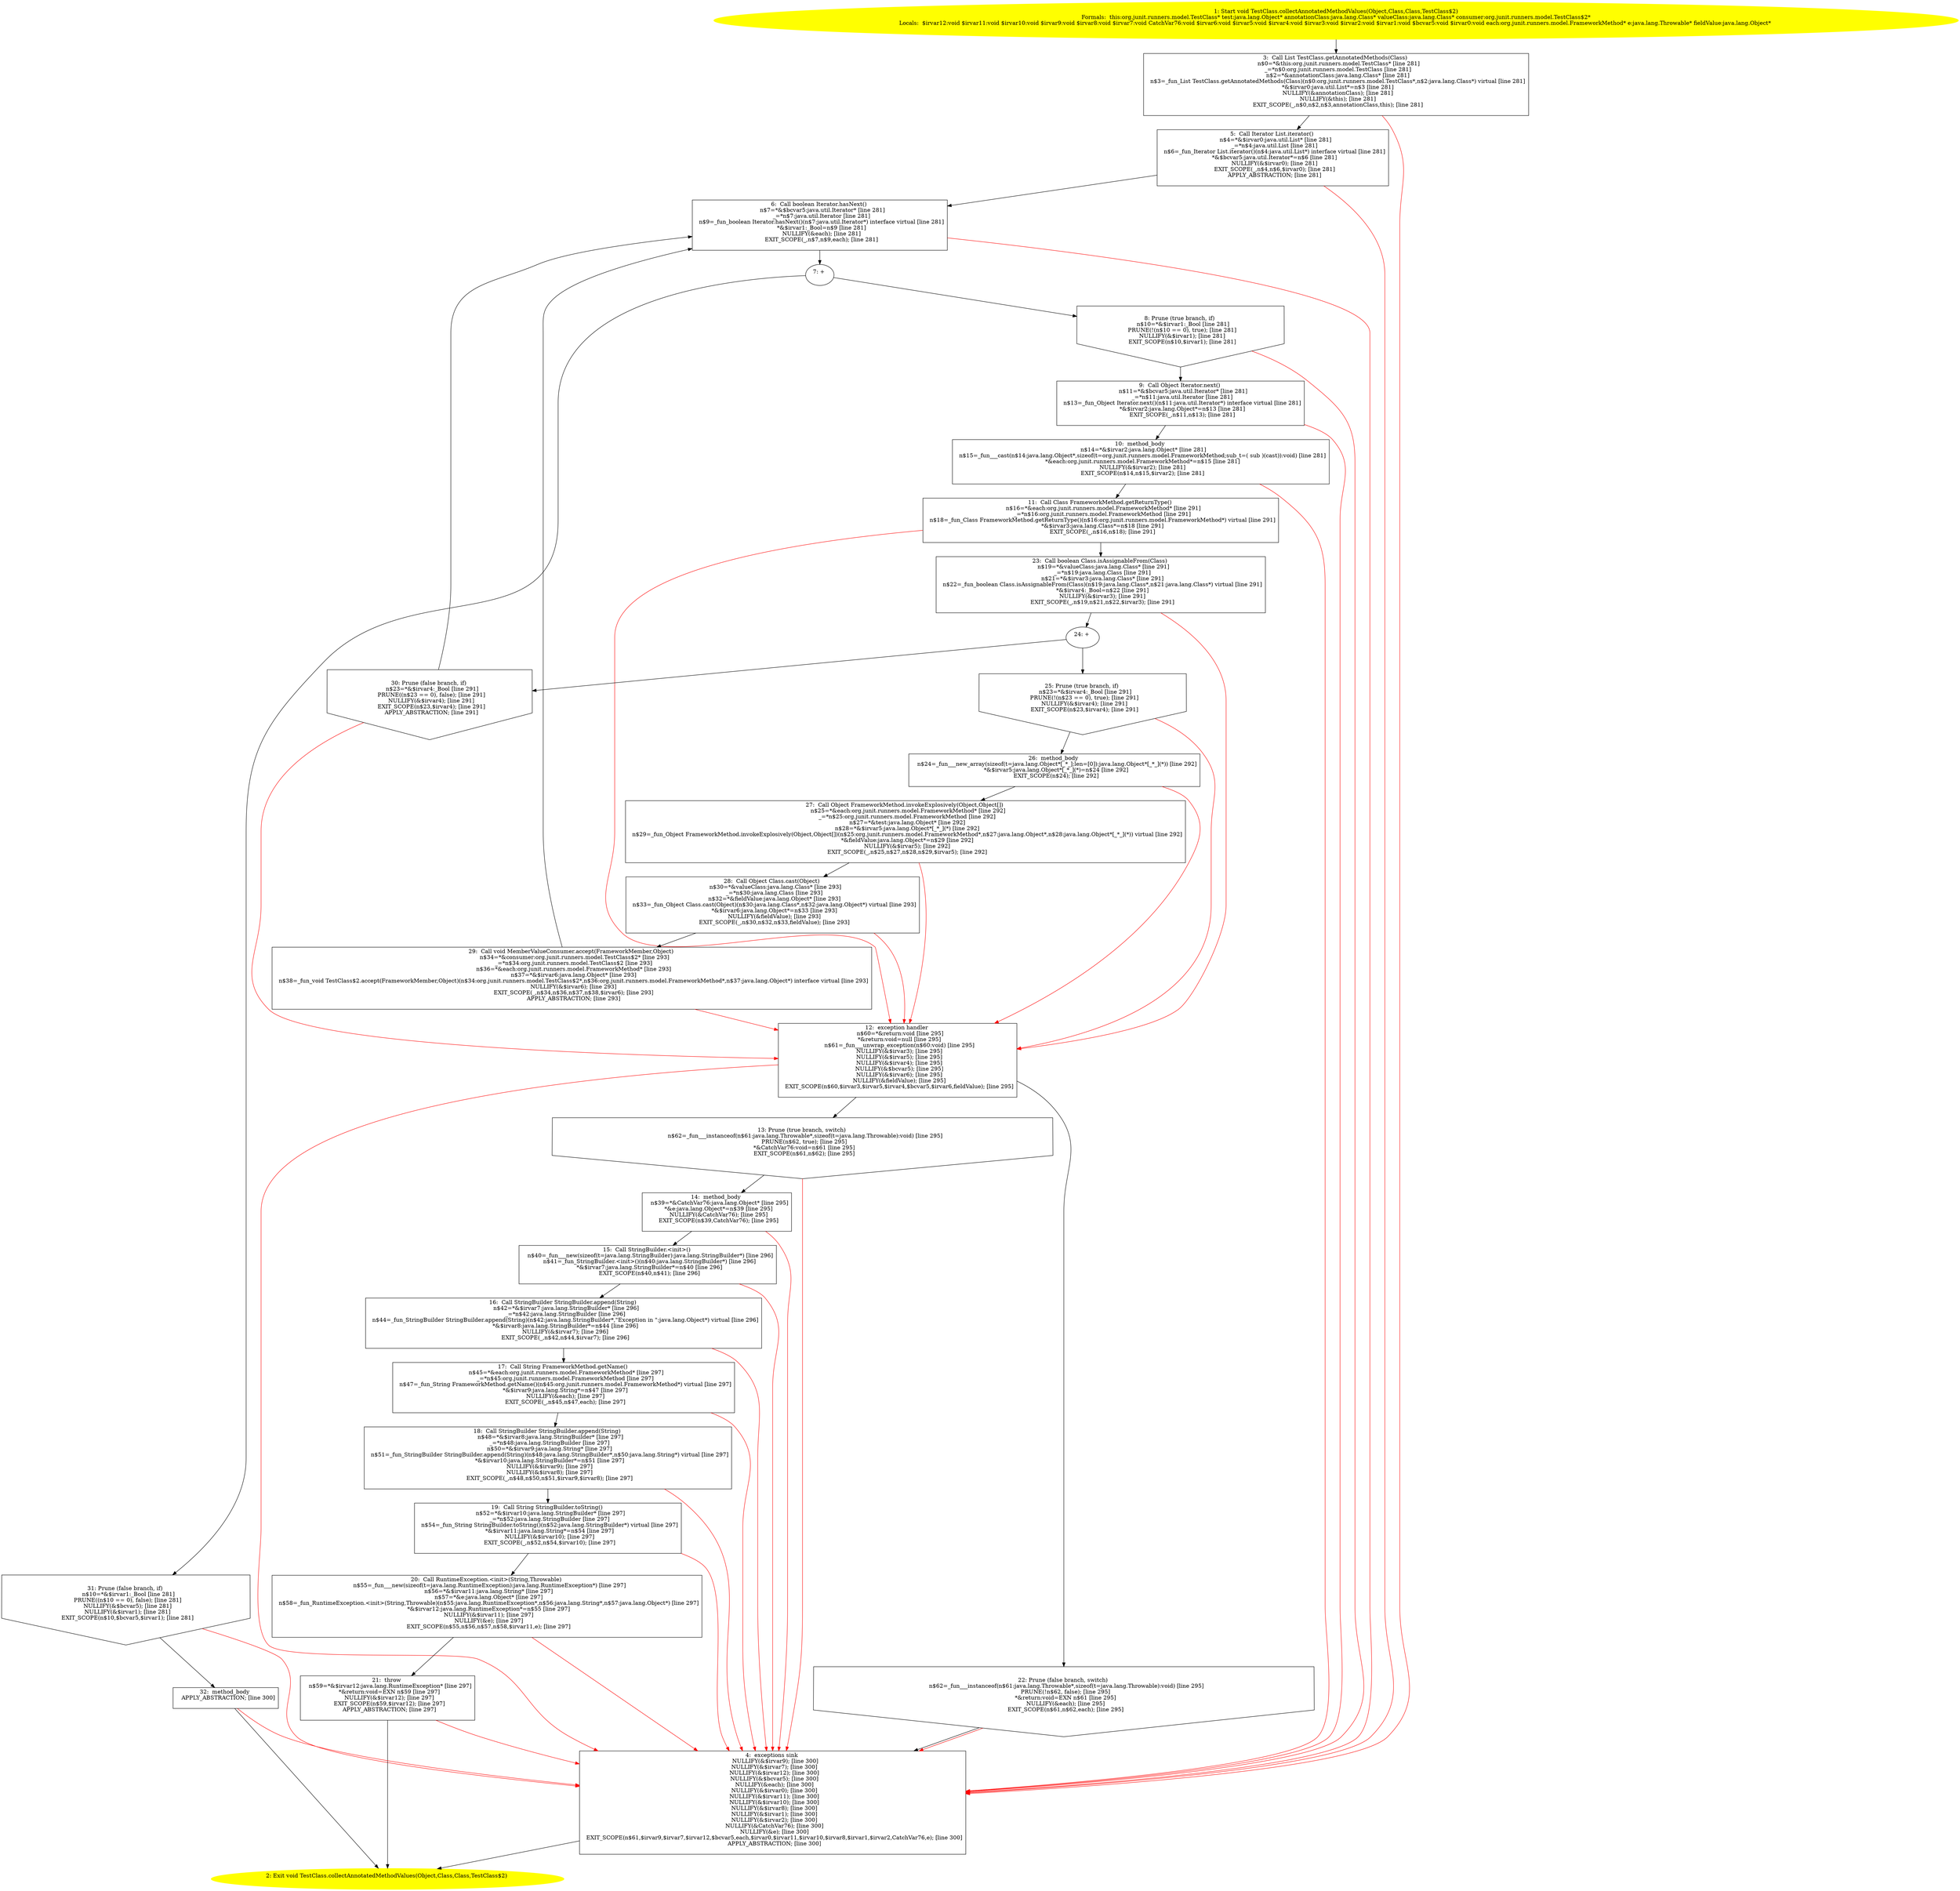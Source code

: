 /* @generated */
digraph cfg {
"org.junit.runners.model.TestClass.collectAnnotatedMethodValues(java.lang.Object,java.lang.Class,java.3f4235d3e8874848369d1a9fbdd2364d_1" [label="1: Start void TestClass.collectAnnotatedMethodValues(Object,Class,Class,TestClass$2)\nFormals:  this:org.junit.runners.model.TestClass* test:java.lang.Object* annotationClass:java.lang.Class* valueClass:java.lang.Class* consumer:org.junit.runners.model.TestClass$2*\nLocals:  $irvar12:void $irvar11:void $irvar10:void $irvar9:void $irvar8:void $irvar7:void CatchVar76:void $irvar6:void $irvar5:void $irvar4:void $irvar3:void $irvar2:void $irvar1:void $bcvar5:void $irvar0:void each:org.junit.runners.model.FrameworkMethod* e:java.lang.Throwable* fieldValue:java.lang.Object* \n  " color=yellow style=filled]
	

	 "org.junit.runners.model.TestClass.collectAnnotatedMethodValues(java.lang.Object,java.lang.Class,java.3f4235d3e8874848369d1a9fbdd2364d_1" -> "org.junit.runners.model.TestClass.collectAnnotatedMethodValues(java.lang.Object,java.lang.Class,java.3f4235d3e8874848369d1a9fbdd2364d_3" ;
"org.junit.runners.model.TestClass.collectAnnotatedMethodValues(java.lang.Object,java.lang.Class,java.3f4235d3e8874848369d1a9fbdd2364d_2" [label="2: Exit void TestClass.collectAnnotatedMethodValues(Object,Class,Class,TestClass$2) \n  " color=yellow style=filled]
	

"org.junit.runners.model.TestClass.collectAnnotatedMethodValues(java.lang.Object,java.lang.Class,java.3f4235d3e8874848369d1a9fbdd2364d_3" [label="3:  Call List TestClass.getAnnotatedMethods(Class) \n   n$0=*&this:org.junit.runners.model.TestClass* [line 281]\n  _=*n$0:org.junit.runners.model.TestClass [line 281]\n  n$2=*&annotationClass:java.lang.Class* [line 281]\n  n$3=_fun_List TestClass.getAnnotatedMethods(Class)(n$0:org.junit.runners.model.TestClass*,n$2:java.lang.Class*) virtual [line 281]\n  *&$irvar0:java.util.List*=n$3 [line 281]\n  NULLIFY(&annotationClass); [line 281]\n  NULLIFY(&this); [line 281]\n  EXIT_SCOPE(_,n$0,n$2,n$3,annotationClass,this); [line 281]\n " shape="box"]
	

	 "org.junit.runners.model.TestClass.collectAnnotatedMethodValues(java.lang.Object,java.lang.Class,java.3f4235d3e8874848369d1a9fbdd2364d_3" -> "org.junit.runners.model.TestClass.collectAnnotatedMethodValues(java.lang.Object,java.lang.Class,java.3f4235d3e8874848369d1a9fbdd2364d_5" ;
	 "org.junit.runners.model.TestClass.collectAnnotatedMethodValues(java.lang.Object,java.lang.Class,java.3f4235d3e8874848369d1a9fbdd2364d_3" -> "org.junit.runners.model.TestClass.collectAnnotatedMethodValues(java.lang.Object,java.lang.Class,java.3f4235d3e8874848369d1a9fbdd2364d_4" [color="red" ];
"org.junit.runners.model.TestClass.collectAnnotatedMethodValues(java.lang.Object,java.lang.Class,java.3f4235d3e8874848369d1a9fbdd2364d_4" [label="4:  exceptions sink \n   NULLIFY(&$irvar9); [line 300]\n  NULLIFY(&$irvar7); [line 300]\n  NULLIFY(&$irvar12); [line 300]\n  NULLIFY(&$bcvar5); [line 300]\n  NULLIFY(&each); [line 300]\n  NULLIFY(&$irvar0); [line 300]\n  NULLIFY(&$irvar11); [line 300]\n  NULLIFY(&$irvar10); [line 300]\n  NULLIFY(&$irvar8); [line 300]\n  NULLIFY(&$irvar1); [line 300]\n  NULLIFY(&$irvar2); [line 300]\n  NULLIFY(&CatchVar76); [line 300]\n  NULLIFY(&e); [line 300]\n  EXIT_SCOPE(n$61,$irvar9,$irvar7,$irvar12,$bcvar5,each,$irvar0,$irvar11,$irvar10,$irvar8,$irvar1,$irvar2,CatchVar76,e); [line 300]\n  APPLY_ABSTRACTION; [line 300]\n " shape="box"]
	

	 "org.junit.runners.model.TestClass.collectAnnotatedMethodValues(java.lang.Object,java.lang.Class,java.3f4235d3e8874848369d1a9fbdd2364d_4" -> "org.junit.runners.model.TestClass.collectAnnotatedMethodValues(java.lang.Object,java.lang.Class,java.3f4235d3e8874848369d1a9fbdd2364d_2" ;
"org.junit.runners.model.TestClass.collectAnnotatedMethodValues(java.lang.Object,java.lang.Class,java.3f4235d3e8874848369d1a9fbdd2364d_5" [label="5:  Call Iterator List.iterator() \n   n$4=*&$irvar0:java.util.List* [line 281]\n  _=*n$4:java.util.List [line 281]\n  n$6=_fun_Iterator List.iterator()(n$4:java.util.List*) interface virtual [line 281]\n  *&$bcvar5:java.util.Iterator*=n$6 [line 281]\n  NULLIFY(&$irvar0); [line 281]\n  EXIT_SCOPE(_,n$4,n$6,$irvar0); [line 281]\n  APPLY_ABSTRACTION; [line 281]\n " shape="box"]
	

	 "org.junit.runners.model.TestClass.collectAnnotatedMethodValues(java.lang.Object,java.lang.Class,java.3f4235d3e8874848369d1a9fbdd2364d_5" -> "org.junit.runners.model.TestClass.collectAnnotatedMethodValues(java.lang.Object,java.lang.Class,java.3f4235d3e8874848369d1a9fbdd2364d_6" ;
	 "org.junit.runners.model.TestClass.collectAnnotatedMethodValues(java.lang.Object,java.lang.Class,java.3f4235d3e8874848369d1a9fbdd2364d_5" -> "org.junit.runners.model.TestClass.collectAnnotatedMethodValues(java.lang.Object,java.lang.Class,java.3f4235d3e8874848369d1a9fbdd2364d_4" [color="red" ];
"org.junit.runners.model.TestClass.collectAnnotatedMethodValues(java.lang.Object,java.lang.Class,java.3f4235d3e8874848369d1a9fbdd2364d_6" [label="6:  Call boolean Iterator.hasNext() \n   n$7=*&$bcvar5:java.util.Iterator* [line 281]\n  _=*n$7:java.util.Iterator [line 281]\n  n$9=_fun_boolean Iterator.hasNext()(n$7:java.util.Iterator*) interface virtual [line 281]\n  *&$irvar1:_Bool=n$9 [line 281]\n  NULLIFY(&each); [line 281]\n  EXIT_SCOPE(_,n$7,n$9,each); [line 281]\n " shape="box"]
	

	 "org.junit.runners.model.TestClass.collectAnnotatedMethodValues(java.lang.Object,java.lang.Class,java.3f4235d3e8874848369d1a9fbdd2364d_6" -> "org.junit.runners.model.TestClass.collectAnnotatedMethodValues(java.lang.Object,java.lang.Class,java.3f4235d3e8874848369d1a9fbdd2364d_7" ;
	 "org.junit.runners.model.TestClass.collectAnnotatedMethodValues(java.lang.Object,java.lang.Class,java.3f4235d3e8874848369d1a9fbdd2364d_6" -> "org.junit.runners.model.TestClass.collectAnnotatedMethodValues(java.lang.Object,java.lang.Class,java.3f4235d3e8874848369d1a9fbdd2364d_4" [color="red" ];
"org.junit.runners.model.TestClass.collectAnnotatedMethodValues(java.lang.Object,java.lang.Class,java.3f4235d3e8874848369d1a9fbdd2364d_7" [label="7: + \n  " ]
	

	 "org.junit.runners.model.TestClass.collectAnnotatedMethodValues(java.lang.Object,java.lang.Class,java.3f4235d3e8874848369d1a9fbdd2364d_7" -> "org.junit.runners.model.TestClass.collectAnnotatedMethodValues(java.lang.Object,java.lang.Class,java.3f4235d3e8874848369d1a9fbdd2364d_8" ;
	 "org.junit.runners.model.TestClass.collectAnnotatedMethodValues(java.lang.Object,java.lang.Class,java.3f4235d3e8874848369d1a9fbdd2364d_7" -> "org.junit.runners.model.TestClass.collectAnnotatedMethodValues(java.lang.Object,java.lang.Class,java.3f4235d3e8874848369d1a9fbdd2364d_31" ;
"org.junit.runners.model.TestClass.collectAnnotatedMethodValues(java.lang.Object,java.lang.Class,java.3f4235d3e8874848369d1a9fbdd2364d_8" [label="8: Prune (true branch, if) \n   n$10=*&$irvar1:_Bool [line 281]\n  PRUNE(!(n$10 == 0), true); [line 281]\n  NULLIFY(&$irvar1); [line 281]\n  EXIT_SCOPE(n$10,$irvar1); [line 281]\n " shape="invhouse"]
	

	 "org.junit.runners.model.TestClass.collectAnnotatedMethodValues(java.lang.Object,java.lang.Class,java.3f4235d3e8874848369d1a9fbdd2364d_8" -> "org.junit.runners.model.TestClass.collectAnnotatedMethodValues(java.lang.Object,java.lang.Class,java.3f4235d3e8874848369d1a9fbdd2364d_9" ;
	 "org.junit.runners.model.TestClass.collectAnnotatedMethodValues(java.lang.Object,java.lang.Class,java.3f4235d3e8874848369d1a9fbdd2364d_8" -> "org.junit.runners.model.TestClass.collectAnnotatedMethodValues(java.lang.Object,java.lang.Class,java.3f4235d3e8874848369d1a9fbdd2364d_4" [color="red" ];
"org.junit.runners.model.TestClass.collectAnnotatedMethodValues(java.lang.Object,java.lang.Class,java.3f4235d3e8874848369d1a9fbdd2364d_9" [label="9:  Call Object Iterator.next() \n   n$11=*&$bcvar5:java.util.Iterator* [line 281]\n  _=*n$11:java.util.Iterator [line 281]\n  n$13=_fun_Object Iterator.next()(n$11:java.util.Iterator*) interface virtual [line 281]\n  *&$irvar2:java.lang.Object*=n$13 [line 281]\n  EXIT_SCOPE(_,n$11,n$13); [line 281]\n " shape="box"]
	

	 "org.junit.runners.model.TestClass.collectAnnotatedMethodValues(java.lang.Object,java.lang.Class,java.3f4235d3e8874848369d1a9fbdd2364d_9" -> "org.junit.runners.model.TestClass.collectAnnotatedMethodValues(java.lang.Object,java.lang.Class,java.3f4235d3e8874848369d1a9fbdd2364d_10" ;
	 "org.junit.runners.model.TestClass.collectAnnotatedMethodValues(java.lang.Object,java.lang.Class,java.3f4235d3e8874848369d1a9fbdd2364d_9" -> "org.junit.runners.model.TestClass.collectAnnotatedMethodValues(java.lang.Object,java.lang.Class,java.3f4235d3e8874848369d1a9fbdd2364d_4" [color="red" ];
"org.junit.runners.model.TestClass.collectAnnotatedMethodValues(java.lang.Object,java.lang.Class,java.3f4235d3e8874848369d1a9fbdd2364d_10" [label="10:  method_body \n   n$14=*&$irvar2:java.lang.Object* [line 281]\n  n$15=_fun___cast(n$14:java.lang.Object*,sizeof(t=org.junit.runners.model.FrameworkMethod;sub_t=( sub )(cast)):void) [line 281]\n  *&each:org.junit.runners.model.FrameworkMethod*=n$15 [line 281]\n  NULLIFY(&$irvar2); [line 281]\n  EXIT_SCOPE(n$14,n$15,$irvar2); [line 281]\n " shape="box"]
	

	 "org.junit.runners.model.TestClass.collectAnnotatedMethodValues(java.lang.Object,java.lang.Class,java.3f4235d3e8874848369d1a9fbdd2364d_10" -> "org.junit.runners.model.TestClass.collectAnnotatedMethodValues(java.lang.Object,java.lang.Class,java.3f4235d3e8874848369d1a9fbdd2364d_11" ;
	 "org.junit.runners.model.TestClass.collectAnnotatedMethodValues(java.lang.Object,java.lang.Class,java.3f4235d3e8874848369d1a9fbdd2364d_10" -> "org.junit.runners.model.TestClass.collectAnnotatedMethodValues(java.lang.Object,java.lang.Class,java.3f4235d3e8874848369d1a9fbdd2364d_4" [color="red" ];
"org.junit.runners.model.TestClass.collectAnnotatedMethodValues(java.lang.Object,java.lang.Class,java.3f4235d3e8874848369d1a9fbdd2364d_11" [label="11:  Call Class FrameworkMethod.getReturnType() \n   n$16=*&each:org.junit.runners.model.FrameworkMethod* [line 291]\n  _=*n$16:org.junit.runners.model.FrameworkMethod [line 291]\n  n$18=_fun_Class FrameworkMethod.getReturnType()(n$16:org.junit.runners.model.FrameworkMethod*) virtual [line 291]\n  *&$irvar3:java.lang.Class*=n$18 [line 291]\n  EXIT_SCOPE(_,n$16,n$18); [line 291]\n " shape="box"]
	

	 "org.junit.runners.model.TestClass.collectAnnotatedMethodValues(java.lang.Object,java.lang.Class,java.3f4235d3e8874848369d1a9fbdd2364d_11" -> "org.junit.runners.model.TestClass.collectAnnotatedMethodValues(java.lang.Object,java.lang.Class,java.3f4235d3e8874848369d1a9fbdd2364d_23" ;
	 "org.junit.runners.model.TestClass.collectAnnotatedMethodValues(java.lang.Object,java.lang.Class,java.3f4235d3e8874848369d1a9fbdd2364d_11" -> "org.junit.runners.model.TestClass.collectAnnotatedMethodValues(java.lang.Object,java.lang.Class,java.3f4235d3e8874848369d1a9fbdd2364d_12" [color="red" ];
"org.junit.runners.model.TestClass.collectAnnotatedMethodValues(java.lang.Object,java.lang.Class,java.3f4235d3e8874848369d1a9fbdd2364d_12" [label="12:  exception handler \n   n$60=*&return:void [line 295]\n  *&return:void=null [line 295]\n  n$61=_fun___unwrap_exception(n$60:void) [line 295]\n  NULLIFY(&$irvar3); [line 295]\n  NULLIFY(&$irvar5); [line 295]\n  NULLIFY(&$irvar4); [line 295]\n  NULLIFY(&$bcvar5); [line 295]\n  NULLIFY(&$irvar6); [line 295]\n  NULLIFY(&fieldValue); [line 295]\n  EXIT_SCOPE(n$60,$irvar3,$irvar5,$irvar4,$bcvar5,$irvar6,fieldValue); [line 295]\n " shape="box"]
	

	 "org.junit.runners.model.TestClass.collectAnnotatedMethodValues(java.lang.Object,java.lang.Class,java.3f4235d3e8874848369d1a9fbdd2364d_12" -> "org.junit.runners.model.TestClass.collectAnnotatedMethodValues(java.lang.Object,java.lang.Class,java.3f4235d3e8874848369d1a9fbdd2364d_13" ;
	 "org.junit.runners.model.TestClass.collectAnnotatedMethodValues(java.lang.Object,java.lang.Class,java.3f4235d3e8874848369d1a9fbdd2364d_12" -> "org.junit.runners.model.TestClass.collectAnnotatedMethodValues(java.lang.Object,java.lang.Class,java.3f4235d3e8874848369d1a9fbdd2364d_22" ;
	 "org.junit.runners.model.TestClass.collectAnnotatedMethodValues(java.lang.Object,java.lang.Class,java.3f4235d3e8874848369d1a9fbdd2364d_12" -> "org.junit.runners.model.TestClass.collectAnnotatedMethodValues(java.lang.Object,java.lang.Class,java.3f4235d3e8874848369d1a9fbdd2364d_4" [color="red" ];
"org.junit.runners.model.TestClass.collectAnnotatedMethodValues(java.lang.Object,java.lang.Class,java.3f4235d3e8874848369d1a9fbdd2364d_13" [label="13: Prune (true branch, switch) \n   n$62=_fun___instanceof(n$61:java.lang.Throwable*,sizeof(t=java.lang.Throwable):void) [line 295]\n  PRUNE(n$62, true); [line 295]\n  *&CatchVar76:void=n$61 [line 295]\n  EXIT_SCOPE(n$61,n$62); [line 295]\n " shape="invhouse"]
	

	 "org.junit.runners.model.TestClass.collectAnnotatedMethodValues(java.lang.Object,java.lang.Class,java.3f4235d3e8874848369d1a9fbdd2364d_13" -> "org.junit.runners.model.TestClass.collectAnnotatedMethodValues(java.lang.Object,java.lang.Class,java.3f4235d3e8874848369d1a9fbdd2364d_14" ;
	 "org.junit.runners.model.TestClass.collectAnnotatedMethodValues(java.lang.Object,java.lang.Class,java.3f4235d3e8874848369d1a9fbdd2364d_13" -> "org.junit.runners.model.TestClass.collectAnnotatedMethodValues(java.lang.Object,java.lang.Class,java.3f4235d3e8874848369d1a9fbdd2364d_4" [color="red" ];
"org.junit.runners.model.TestClass.collectAnnotatedMethodValues(java.lang.Object,java.lang.Class,java.3f4235d3e8874848369d1a9fbdd2364d_14" [label="14:  method_body \n   n$39=*&CatchVar76:java.lang.Object* [line 295]\n  *&e:java.lang.Object*=n$39 [line 295]\n  NULLIFY(&CatchVar76); [line 295]\n  EXIT_SCOPE(n$39,CatchVar76); [line 295]\n " shape="box"]
	

	 "org.junit.runners.model.TestClass.collectAnnotatedMethodValues(java.lang.Object,java.lang.Class,java.3f4235d3e8874848369d1a9fbdd2364d_14" -> "org.junit.runners.model.TestClass.collectAnnotatedMethodValues(java.lang.Object,java.lang.Class,java.3f4235d3e8874848369d1a9fbdd2364d_15" ;
	 "org.junit.runners.model.TestClass.collectAnnotatedMethodValues(java.lang.Object,java.lang.Class,java.3f4235d3e8874848369d1a9fbdd2364d_14" -> "org.junit.runners.model.TestClass.collectAnnotatedMethodValues(java.lang.Object,java.lang.Class,java.3f4235d3e8874848369d1a9fbdd2364d_4" [color="red" ];
"org.junit.runners.model.TestClass.collectAnnotatedMethodValues(java.lang.Object,java.lang.Class,java.3f4235d3e8874848369d1a9fbdd2364d_15" [label="15:  Call StringBuilder.<init>() \n   n$40=_fun___new(sizeof(t=java.lang.StringBuilder):java.lang.StringBuilder*) [line 296]\n  n$41=_fun_StringBuilder.<init>()(n$40:java.lang.StringBuilder*) [line 296]\n  *&$irvar7:java.lang.StringBuilder*=n$40 [line 296]\n  EXIT_SCOPE(n$40,n$41); [line 296]\n " shape="box"]
	

	 "org.junit.runners.model.TestClass.collectAnnotatedMethodValues(java.lang.Object,java.lang.Class,java.3f4235d3e8874848369d1a9fbdd2364d_15" -> "org.junit.runners.model.TestClass.collectAnnotatedMethodValues(java.lang.Object,java.lang.Class,java.3f4235d3e8874848369d1a9fbdd2364d_16" ;
	 "org.junit.runners.model.TestClass.collectAnnotatedMethodValues(java.lang.Object,java.lang.Class,java.3f4235d3e8874848369d1a9fbdd2364d_15" -> "org.junit.runners.model.TestClass.collectAnnotatedMethodValues(java.lang.Object,java.lang.Class,java.3f4235d3e8874848369d1a9fbdd2364d_4" [color="red" ];
"org.junit.runners.model.TestClass.collectAnnotatedMethodValues(java.lang.Object,java.lang.Class,java.3f4235d3e8874848369d1a9fbdd2364d_16" [label="16:  Call StringBuilder StringBuilder.append(String) \n   n$42=*&$irvar7:java.lang.StringBuilder* [line 296]\n  _=*n$42:java.lang.StringBuilder [line 296]\n  n$44=_fun_StringBuilder StringBuilder.append(String)(n$42:java.lang.StringBuilder*,\"Exception in \":java.lang.Object*) virtual [line 296]\n  *&$irvar8:java.lang.StringBuilder*=n$44 [line 296]\n  NULLIFY(&$irvar7); [line 296]\n  EXIT_SCOPE(_,n$42,n$44,$irvar7); [line 296]\n " shape="box"]
	

	 "org.junit.runners.model.TestClass.collectAnnotatedMethodValues(java.lang.Object,java.lang.Class,java.3f4235d3e8874848369d1a9fbdd2364d_16" -> "org.junit.runners.model.TestClass.collectAnnotatedMethodValues(java.lang.Object,java.lang.Class,java.3f4235d3e8874848369d1a9fbdd2364d_17" ;
	 "org.junit.runners.model.TestClass.collectAnnotatedMethodValues(java.lang.Object,java.lang.Class,java.3f4235d3e8874848369d1a9fbdd2364d_16" -> "org.junit.runners.model.TestClass.collectAnnotatedMethodValues(java.lang.Object,java.lang.Class,java.3f4235d3e8874848369d1a9fbdd2364d_4" [color="red" ];
"org.junit.runners.model.TestClass.collectAnnotatedMethodValues(java.lang.Object,java.lang.Class,java.3f4235d3e8874848369d1a9fbdd2364d_17" [label="17:  Call String FrameworkMethod.getName() \n   n$45=*&each:org.junit.runners.model.FrameworkMethod* [line 297]\n  _=*n$45:org.junit.runners.model.FrameworkMethod [line 297]\n  n$47=_fun_String FrameworkMethod.getName()(n$45:org.junit.runners.model.FrameworkMethod*) virtual [line 297]\n  *&$irvar9:java.lang.String*=n$47 [line 297]\n  NULLIFY(&each); [line 297]\n  EXIT_SCOPE(_,n$45,n$47,each); [line 297]\n " shape="box"]
	

	 "org.junit.runners.model.TestClass.collectAnnotatedMethodValues(java.lang.Object,java.lang.Class,java.3f4235d3e8874848369d1a9fbdd2364d_17" -> "org.junit.runners.model.TestClass.collectAnnotatedMethodValues(java.lang.Object,java.lang.Class,java.3f4235d3e8874848369d1a9fbdd2364d_18" ;
	 "org.junit.runners.model.TestClass.collectAnnotatedMethodValues(java.lang.Object,java.lang.Class,java.3f4235d3e8874848369d1a9fbdd2364d_17" -> "org.junit.runners.model.TestClass.collectAnnotatedMethodValues(java.lang.Object,java.lang.Class,java.3f4235d3e8874848369d1a9fbdd2364d_4" [color="red" ];
"org.junit.runners.model.TestClass.collectAnnotatedMethodValues(java.lang.Object,java.lang.Class,java.3f4235d3e8874848369d1a9fbdd2364d_18" [label="18:  Call StringBuilder StringBuilder.append(String) \n   n$48=*&$irvar8:java.lang.StringBuilder* [line 297]\n  _=*n$48:java.lang.StringBuilder [line 297]\n  n$50=*&$irvar9:java.lang.String* [line 297]\n  n$51=_fun_StringBuilder StringBuilder.append(String)(n$48:java.lang.StringBuilder*,n$50:java.lang.String*) virtual [line 297]\n  *&$irvar10:java.lang.StringBuilder*=n$51 [line 297]\n  NULLIFY(&$irvar9); [line 297]\n  NULLIFY(&$irvar8); [line 297]\n  EXIT_SCOPE(_,n$48,n$50,n$51,$irvar9,$irvar8); [line 297]\n " shape="box"]
	

	 "org.junit.runners.model.TestClass.collectAnnotatedMethodValues(java.lang.Object,java.lang.Class,java.3f4235d3e8874848369d1a9fbdd2364d_18" -> "org.junit.runners.model.TestClass.collectAnnotatedMethodValues(java.lang.Object,java.lang.Class,java.3f4235d3e8874848369d1a9fbdd2364d_19" ;
	 "org.junit.runners.model.TestClass.collectAnnotatedMethodValues(java.lang.Object,java.lang.Class,java.3f4235d3e8874848369d1a9fbdd2364d_18" -> "org.junit.runners.model.TestClass.collectAnnotatedMethodValues(java.lang.Object,java.lang.Class,java.3f4235d3e8874848369d1a9fbdd2364d_4" [color="red" ];
"org.junit.runners.model.TestClass.collectAnnotatedMethodValues(java.lang.Object,java.lang.Class,java.3f4235d3e8874848369d1a9fbdd2364d_19" [label="19:  Call String StringBuilder.toString() \n   n$52=*&$irvar10:java.lang.StringBuilder* [line 297]\n  _=*n$52:java.lang.StringBuilder [line 297]\n  n$54=_fun_String StringBuilder.toString()(n$52:java.lang.StringBuilder*) virtual [line 297]\n  *&$irvar11:java.lang.String*=n$54 [line 297]\n  NULLIFY(&$irvar10); [line 297]\n  EXIT_SCOPE(_,n$52,n$54,$irvar10); [line 297]\n " shape="box"]
	

	 "org.junit.runners.model.TestClass.collectAnnotatedMethodValues(java.lang.Object,java.lang.Class,java.3f4235d3e8874848369d1a9fbdd2364d_19" -> "org.junit.runners.model.TestClass.collectAnnotatedMethodValues(java.lang.Object,java.lang.Class,java.3f4235d3e8874848369d1a9fbdd2364d_20" ;
	 "org.junit.runners.model.TestClass.collectAnnotatedMethodValues(java.lang.Object,java.lang.Class,java.3f4235d3e8874848369d1a9fbdd2364d_19" -> "org.junit.runners.model.TestClass.collectAnnotatedMethodValues(java.lang.Object,java.lang.Class,java.3f4235d3e8874848369d1a9fbdd2364d_4" [color="red" ];
"org.junit.runners.model.TestClass.collectAnnotatedMethodValues(java.lang.Object,java.lang.Class,java.3f4235d3e8874848369d1a9fbdd2364d_20" [label="20:  Call RuntimeException.<init>(String,Throwable) \n   n$55=_fun___new(sizeof(t=java.lang.RuntimeException):java.lang.RuntimeException*) [line 297]\n  n$56=*&$irvar11:java.lang.String* [line 297]\n  n$57=*&e:java.lang.Object* [line 297]\n  n$58=_fun_RuntimeException.<init>(String,Throwable)(n$55:java.lang.RuntimeException*,n$56:java.lang.String*,n$57:java.lang.Object*) [line 297]\n  *&$irvar12:java.lang.RuntimeException*=n$55 [line 297]\n  NULLIFY(&$irvar11); [line 297]\n  NULLIFY(&e); [line 297]\n  EXIT_SCOPE(n$55,n$56,n$57,n$58,$irvar11,e); [line 297]\n " shape="box"]
	

	 "org.junit.runners.model.TestClass.collectAnnotatedMethodValues(java.lang.Object,java.lang.Class,java.3f4235d3e8874848369d1a9fbdd2364d_20" -> "org.junit.runners.model.TestClass.collectAnnotatedMethodValues(java.lang.Object,java.lang.Class,java.3f4235d3e8874848369d1a9fbdd2364d_21" ;
	 "org.junit.runners.model.TestClass.collectAnnotatedMethodValues(java.lang.Object,java.lang.Class,java.3f4235d3e8874848369d1a9fbdd2364d_20" -> "org.junit.runners.model.TestClass.collectAnnotatedMethodValues(java.lang.Object,java.lang.Class,java.3f4235d3e8874848369d1a9fbdd2364d_4" [color="red" ];
"org.junit.runners.model.TestClass.collectAnnotatedMethodValues(java.lang.Object,java.lang.Class,java.3f4235d3e8874848369d1a9fbdd2364d_21" [label="21:  throw \n   n$59=*&$irvar12:java.lang.RuntimeException* [line 297]\n  *&return:void=EXN n$59 [line 297]\n  NULLIFY(&$irvar12); [line 297]\n  EXIT_SCOPE(n$59,$irvar12); [line 297]\n  APPLY_ABSTRACTION; [line 297]\n " shape="box"]
	

	 "org.junit.runners.model.TestClass.collectAnnotatedMethodValues(java.lang.Object,java.lang.Class,java.3f4235d3e8874848369d1a9fbdd2364d_21" -> "org.junit.runners.model.TestClass.collectAnnotatedMethodValues(java.lang.Object,java.lang.Class,java.3f4235d3e8874848369d1a9fbdd2364d_2" ;
	 "org.junit.runners.model.TestClass.collectAnnotatedMethodValues(java.lang.Object,java.lang.Class,java.3f4235d3e8874848369d1a9fbdd2364d_21" -> "org.junit.runners.model.TestClass.collectAnnotatedMethodValues(java.lang.Object,java.lang.Class,java.3f4235d3e8874848369d1a9fbdd2364d_4" [color="red" ];
"org.junit.runners.model.TestClass.collectAnnotatedMethodValues(java.lang.Object,java.lang.Class,java.3f4235d3e8874848369d1a9fbdd2364d_22" [label="22: Prune (false branch, switch) \n   n$62=_fun___instanceof(n$61:java.lang.Throwable*,sizeof(t=java.lang.Throwable):void) [line 295]\n  PRUNE(!n$62, false); [line 295]\n  *&return:void=EXN n$61 [line 295]\n  NULLIFY(&each); [line 295]\n  EXIT_SCOPE(n$61,n$62,each); [line 295]\n " shape="invhouse"]
	

	 "org.junit.runners.model.TestClass.collectAnnotatedMethodValues(java.lang.Object,java.lang.Class,java.3f4235d3e8874848369d1a9fbdd2364d_22" -> "org.junit.runners.model.TestClass.collectAnnotatedMethodValues(java.lang.Object,java.lang.Class,java.3f4235d3e8874848369d1a9fbdd2364d_4" ;
	 "org.junit.runners.model.TestClass.collectAnnotatedMethodValues(java.lang.Object,java.lang.Class,java.3f4235d3e8874848369d1a9fbdd2364d_22" -> "org.junit.runners.model.TestClass.collectAnnotatedMethodValues(java.lang.Object,java.lang.Class,java.3f4235d3e8874848369d1a9fbdd2364d_4" [color="red" ];
"org.junit.runners.model.TestClass.collectAnnotatedMethodValues(java.lang.Object,java.lang.Class,java.3f4235d3e8874848369d1a9fbdd2364d_23" [label="23:  Call boolean Class.isAssignableFrom(Class) \n   n$19=*&valueClass:java.lang.Class* [line 291]\n  _=*n$19:java.lang.Class [line 291]\n  n$21=*&$irvar3:java.lang.Class* [line 291]\n  n$22=_fun_boolean Class.isAssignableFrom(Class)(n$19:java.lang.Class*,n$21:java.lang.Class*) virtual [line 291]\n  *&$irvar4:_Bool=n$22 [line 291]\n  NULLIFY(&$irvar3); [line 291]\n  EXIT_SCOPE(_,n$19,n$21,n$22,$irvar3); [line 291]\n " shape="box"]
	

	 "org.junit.runners.model.TestClass.collectAnnotatedMethodValues(java.lang.Object,java.lang.Class,java.3f4235d3e8874848369d1a9fbdd2364d_23" -> "org.junit.runners.model.TestClass.collectAnnotatedMethodValues(java.lang.Object,java.lang.Class,java.3f4235d3e8874848369d1a9fbdd2364d_24" ;
	 "org.junit.runners.model.TestClass.collectAnnotatedMethodValues(java.lang.Object,java.lang.Class,java.3f4235d3e8874848369d1a9fbdd2364d_23" -> "org.junit.runners.model.TestClass.collectAnnotatedMethodValues(java.lang.Object,java.lang.Class,java.3f4235d3e8874848369d1a9fbdd2364d_12" [color="red" ];
"org.junit.runners.model.TestClass.collectAnnotatedMethodValues(java.lang.Object,java.lang.Class,java.3f4235d3e8874848369d1a9fbdd2364d_24" [label="24: + \n  " ]
	

	 "org.junit.runners.model.TestClass.collectAnnotatedMethodValues(java.lang.Object,java.lang.Class,java.3f4235d3e8874848369d1a9fbdd2364d_24" -> "org.junit.runners.model.TestClass.collectAnnotatedMethodValues(java.lang.Object,java.lang.Class,java.3f4235d3e8874848369d1a9fbdd2364d_25" ;
	 "org.junit.runners.model.TestClass.collectAnnotatedMethodValues(java.lang.Object,java.lang.Class,java.3f4235d3e8874848369d1a9fbdd2364d_24" -> "org.junit.runners.model.TestClass.collectAnnotatedMethodValues(java.lang.Object,java.lang.Class,java.3f4235d3e8874848369d1a9fbdd2364d_30" ;
"org.junit.runners.model.TestClass.collectAnnotatedMethodValues(java.lang.Object,java.lang.Class,java.3f4235d3e8874848369d1a9fbdd2364d_25" [label="25: Prune (true branch, if) \n   n$23=*&$irvar4:_Bool [line 291]\n  PRUNE(!(n$23 == 0), true); [line 291]\n  NULLIFY(&$irvar4); [line 291]\n  EXIT_SCOPE(n$23,$irvar4); [line 291]\n " shape="invhouse"]
	

	 "org.junit.runners.model.TestClass.collectAnnotatedMethodValues(java.lang.Object,java.lang.Class,java.3f4235d3e8874848369d1a9fbdd2364d_25" -> "org.junit.runners.model.TestClass.collectAnnotatedMethodValues(java.lang.Object,java.lang.Class,java.3f4235d3e8874848369d1a9fbdd2364d_26" ;
	 "org.junit.runners.model.TestClass.collectAnnotatedMethodValues(java.lang.Object,java.lang.Class,java.3f4235d3e8874848369d1a9fbdd2364d_25" -> "org.junit.runners.model.TestClass.collectAnnotatedMethodValues(java.lang.Object,java.lang.Class,java.3f4235d3e8874848369d1a9fbdd2364d_12" [color="red" ];
"org.junit.runners.model.TestClass.collectAnnotatedMethodValues(java.lang.Object,java.lang.Class,java.3f4235d3e8874848369d1a9fbdd2364d_26" [label="26:  method_body \n   n$24=_fun___new_array(sizeof(t=java.lang.Object*[_*_];len=[0]):java.lang.Object*[_*_](*)) [line 292]\n  *&$irvar5:java.lang.Object*[_*_](*)=n$24 [line 292]\n  EXIT_SCOPE(n$24); [line 292]\n " shape="box"]
	

	 "org.junit.runners.model.TestClass.collectAnnotatedMethodValues(java.lang.Object,java.lang.Class,java.3f4235d3e8874848369d1a9fbdd2364d_26" -> "org.junit.runners.model.TestClass.collectAnnotatedMethodValues(java.lang.Object,java.lang.Class,java.3f4235d3e8874848369d1a9fbdd2364d_27" ;
	 "org.junit.runners.model.TestClass.collectAnnotatedMethodValues(java.lang.Object,java.lang.Class,java.3f4235d3e8874848369d1a9fbdd2364d_26" -> "org.junit.runners.model.TestClass.collectAnnotatedMethodValues(java.lang.Object,java.lang.Class,java.3f4235d3e8874848369d1a9fbdd2364d_12" [color="red" ];
"org.junit.runners.model.TestClass.collectAnnotatedMethodValues(java.lang.Object,java.lang.Class,java.3f4235d3e8874848369d1a9fbdd2364d_27" [label="27:  Call Object FrameworkMethod.invokeExplosively(Object,Object[]) \n   n$25=*&each:org.junit.runners.model.FrameworkMethod* [line 292]\n  _=*n$25:org.junit.runners.model.FrameworkMethod [line 292]\n  n$27=*&test:java.lang.Object* [line 292]\n  n$28=*&$irvar5:java.lang.Object*[_*_](*) [line 292]\n  n$29=_fun_Object FrameworkMethod.invokeExplosively(Object,Object[])(n$25:org.junit.runners.model.FrameworkMethod*,n$27:java.lang.Object*,n$28:java.lang.Object*[_*_](*)) virtual [line 292]\n  *&fieldValue:java.lang.Object*=n$29 [line 292]\n  NULLIFY(&$irvar5); [line 292]\n  EXIT_SCOPE(_,n$25,n$27,n$28,n$29,$irvar5); [line 292]\n " shape="box"]
	

	 "org.junit.runners.model.TestClass.collectAnnotatedMethodValues(java.lang.Object,java.lang.Class,java.3f4235d3e8874848369d1a9fbdd2364d_27" -> "org.junit.runners.model.TestClass.collectAnnotatedMethodValues(java.lang.Object,java.lang.Class,java.3f4235d3e8874848369d1a9fbdd2364d_28" ;
	 "org.junit.runners.model.TestClass.collectAnnotatedMethodValues(java.lang.Object,java.lang.Class,java.3f4235d3e8874848369d1a9fbdd2364d_27" -> "org.junit.runners.model.TestClass.collectAnnotatedMethodValues(java.lang.Object,java.lang.Class,java.3f4235d3e8874848369d1a9fbdd2364d_12" [color="red" ];
"org.junit.runners.model.TestClass.collectAnnotatedMethodValues(java.lang.Object,java.lang.Class,java.3f4235d3e8874848369d1a9fbdd2364d_28" [label="28:  Call Object Class.cast(Object) \n   n$30=*&valueClass:java.lang.Class* [line 293]\n  _=*n$30:java.lang.Class [line 293]\n  n$32=*&fieldValue:java.lang.Object* [line 293]\n  n$33=_fun_Object Class.cast(Object)(n$30:java.lang.Class*,n$32:java.lang.Object*) virtual [line 293]\n  *&$irvar6:java.lang.Object*=n$33 [line 293]\n  NULLIFY(&fieldValue); [line 293]\n  EXIT_SCOPE(_,n$30,n$32,n$33,fieldValue); [line 293]\n " shape="box"]
	

	 "org.junit.runners.model.TestClass.collectAnnotatedMethodValues(java.lang.Object,java.lang.Class,java.3f4235d3e8874848369d1a9fbdd2364d_28" -> "org.junit.runners.model.TestClass.collectAnnotatedMethodValues(java.lang.Object,java.lang.Class,java.3f4235d3e8874848369d1a9fbdd2364d_29" ;
	 "org.junit.runners.model.TestClass.collectAnnotatedMethodValues(java.lang.Object,java.lang.Class,java.3f4235d3e8874848369d1a9fbdd2364d_28" -> "org.junit.runners.model.TestClass.collectAnnotatedMethodValues(java.lang.Object,java.lang.Class,java.3f4235d3e8874848369d1a9fbdd2364d_12" [color="red" ];
"org.junit.runners.model.TestClass.collectAnnotatedMethodValues(java.lang.Object,java.lang.Class,java.3f4235d3e8874848369d1a9fbdd2364d_29" [label="29:  Call void MemberValueConsumer.accept(FrameworkMember,Object) \n   n$34=*&consumer:org.junit.runners.model.TestClass$2* [line 293]\n  _=*n$34:org.junit.runners.model.TestClass$2 [line 293]\n  n$36=*&each:org.junit.runners.model.FrameworkMethod* [line 293]\n  n$37=*&$irvar6:java.lang.Object* [line 293]\n  n$38=_fun_void TestClass$2.accept(FrameworkMember,Object)(n$34:org.junit.runners.model.TestClass$2*,n$36:org.junit.runners.model.FrameworkMethod*,n$37:java.lang.Object*) interface virtual [line 293]\n  NULLIFY(&$irvar6); [line 293]\n  EXIT_SCOPE(_,n$34,n$36,n$37,n$38,$irvar6); [line 293]\n  APPLY_ABSTRACTION; [line 293]\n " shape="box"]
	

	 "org.junit.runners.model.TestClass.collectAnnotatedMethodValues(java.lang.Object,java.lang.Class,java.3f4235d3e8874848369d1a9fbdd2364d_29" -> "org.junit.runners.model.TestClass.collectAnnotatedMethodValues(java.lang.Object,java.lang.Class,java.3f4235d3e8874848369d1a9fbdd2364d_6" ;
	 "org.junit.runners.model.TestClass.collectAnnotatedMethodValues(java.lang.Object,java.lang.Class,java.3f4235d3e8874848369d1a9fbdd2364d_29" -> "org.junit.runners.model.TestClass.collectAnnotatedMethodValues(java.lang.Object,java.lang.Class,java.3f4235d3e8874848369d1a9fbdd2364d_12" [color="red" ];
"org.junit.runners.model.TestClass.collectAnnotatedMethodValues(java.lang.Object,java.lang.Class,java.3f4235d3e8874848369d1a9fbdd2364d_30" [label="30: Prune (false branch, if) \n   n$23=*&$irvar4:_Bool [line 291]\n  PRUNE((n$23 == 0), false); [line 291]\n  NULLIFY(&$irvar4); [line 291]\n  EXIT_SCOPE(n$23,$irvar4); [line 291]\n  APPLY_ABSTRACTION; [line 291]\n " shape="invhouse"]
	

	 "org.junit.runners.model.TestClass.collectAnnotatedMethodValues(java.lang.Object,java.lang.Class,java.3f4235d3e8874848369d1a9fbdd2364d_30" -> "org.junit.runners.model.TestClass.collectAnnotatedMethodValues(java.lang.Object,java.lang.Class,java.3f4235d3e8874848369d1a9fbdd2364d_6" ;
	 "org.junit.runners.model.TestClass.collectAnnotatedMethodValues(java.lang.Object,java.lang.Class,java.3f4235d3e8874848369d1a9fbdd2364d_30" -> "org.junit.runners.model.TestClass.collectAnnotatedMethodValues(java.lang.Object,java.lang.Class,java.3f4235d3e8874848369d1a9fbdd2364d_12" [color="red" ];
"org.junit.runners.model.TestClass.collectAnnotatedMethodValues(java.lang.Object,java.lang.Class,java.3f4235d3e8874848369d1a9fbdd2364d_31" [label="31: Prune (false branch, if) \n   n$10=*&$irvar1:_Bool [line 281]\n  PRUNE((n$10 == 0), false); [line 281]\n  NULLIFY(&$bcvar5); [line 281]\n  NULLIFY(&$irvar1); [line 281]\n  EXIT_SCOPE(n$10,$bcvar5,$irvar1); [line 281]\n " shape="invhouse"]
	

	 "org.junit.runners.model.TestClass.collectAnnotatedMethodValues(java.lang.Object,java.lang.Class,java.3f4235d3e8874848369d1a9fbdd2364d_31" -> "org.junit.runners.model.TestClass.collectAnnotatedMethodValues(java.lang.Object,java.lang.Class,java.3f4235d3e8874848369d1a9fbdd2364d_32" ;
	 "org.junit.runners.model.TestClass.collectAnnotatedMethodValues(java.lang.Object,java.lang.Class,java.3f4235d3e8874848369d1a9fbdd2364d_31" -> "org.junit.runners.model.TestClass.collectAnnotatedMethodValues(java.lang.Object,java.lang.Class,java.3f4235d3e8874848369d1a9fbdd2364d_4" [color="red" ];
"org.junit.runners.model.TestClass.collectAnnotatedMethodValues(java.lang.Object,java.lang.Class,java.3f4235d3e8874848369d1a9fbdd2364d_32" [label="32:  method_body \n   APPLY_ABSTRACTION; [line 300]\n " shape="box"]
	

	 "org.junit.runners.model.TestClass.collectAnnotatedMethodValues(java.lang.Object,java.lang.Class,java.3f4235d3e8874848369d1a9fbdd2364d_32" -> "org.junit.runners.model.TestClass.collectAnnotatedMethodValues(java.lang.Object,java.lang.Class,java.3f4235d3e8874848369d1a9fbdd2364d_2" ;
	 "org.junit.runners.model.TestClass.collectAnnotatedMethodValues(java.lang.Object,java.lang.Class,java.3f4235d3e8874848369d1a9fbdd2364d_32" -> "org.junit.runners.model.TestClass.collectAnnotatedMethodValues(java.lang.Object,java.lang.Class,java.3f4235d3e8874848369d1a9fbdd2364d_4" [color="red" ];
}

